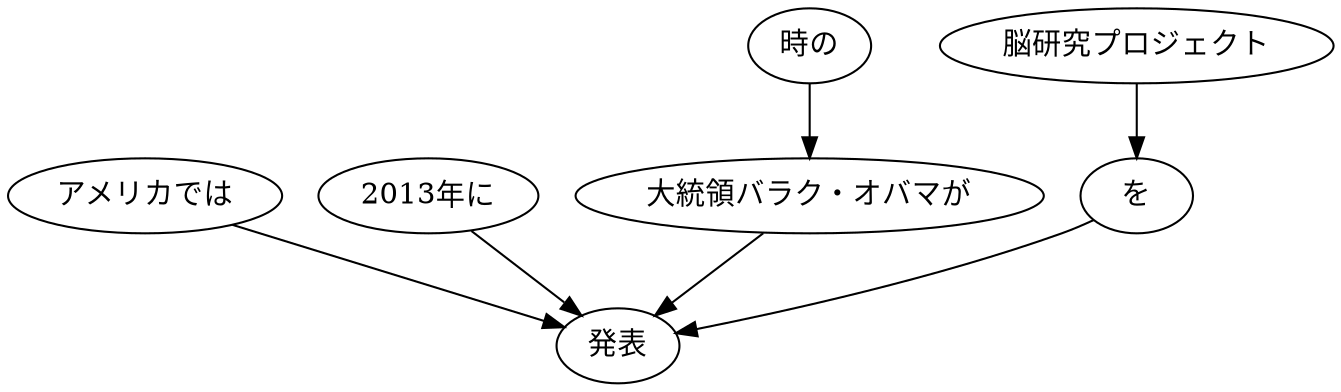 // ans44
digraph {
	0 [label="アメリカでは"]
	6 [label="発表"]
	0 -> 6
	1 [label="2013年に"]
	6 [label="発表"]
	1 -> 6
	2 [label="時の"]
	3 [label="大統領バラク・オバマが"]
	2 -> 3
	3 [label="大統領バラク・オバマが"]
	6 [label="発表"]
	3 -> 6
	4 [label="脳研究プロジェクト"]
	5 [label="を"]
	4 -> 5
	5 [label="を"]
	6 [label="発表"]
	5 -> 6
}
